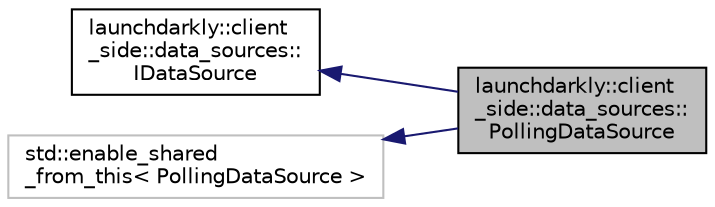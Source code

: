digraph "launchdarkly::client_side::data_sources::PollingDataSource"
{
 // LATEX_PDF_SIZE
  edge [fontname="Helvetica",fontsize="10",labelfontname="Helvetica",labelfontsize="10"];
  node [fontname="Helvetica",fontsize="10",shape=record];
  rankdir="LR";
  Node1 [label="launchdarkly::client\l_side::data_sources::\lPollingDataSource",height=0.2,width=0.4,color="black", fillcolor="grey75", style="filled", fontcolor="black",tooltip=" "];
  Node2 -> Node1 [dir="back",color="midnightblue",fontsize="10",style="solid",fontname="Helvetica"];
  Node2 [label="launchdarkly::client\l_side::data_sources::\lIDataSource",height=0.2,width=0.4,color="black", fillcolor="white", style="filled",URL="$classlaunchdarkly_1_1client__side_1_1data__sources_1_1IDataSource.html",tooltip=" "];
  Node3 -> Node1 [dir="back",color="midnightblue",fontsize="10",style="solid",fontname="Helvetica"];
  Node3 [label="std::enable_shared\l_from_this\< PollingDataSource \>",height=0.2,width=0.4,color="grey75", fillcolor="white", style="filled",tooltip=" "];
}

